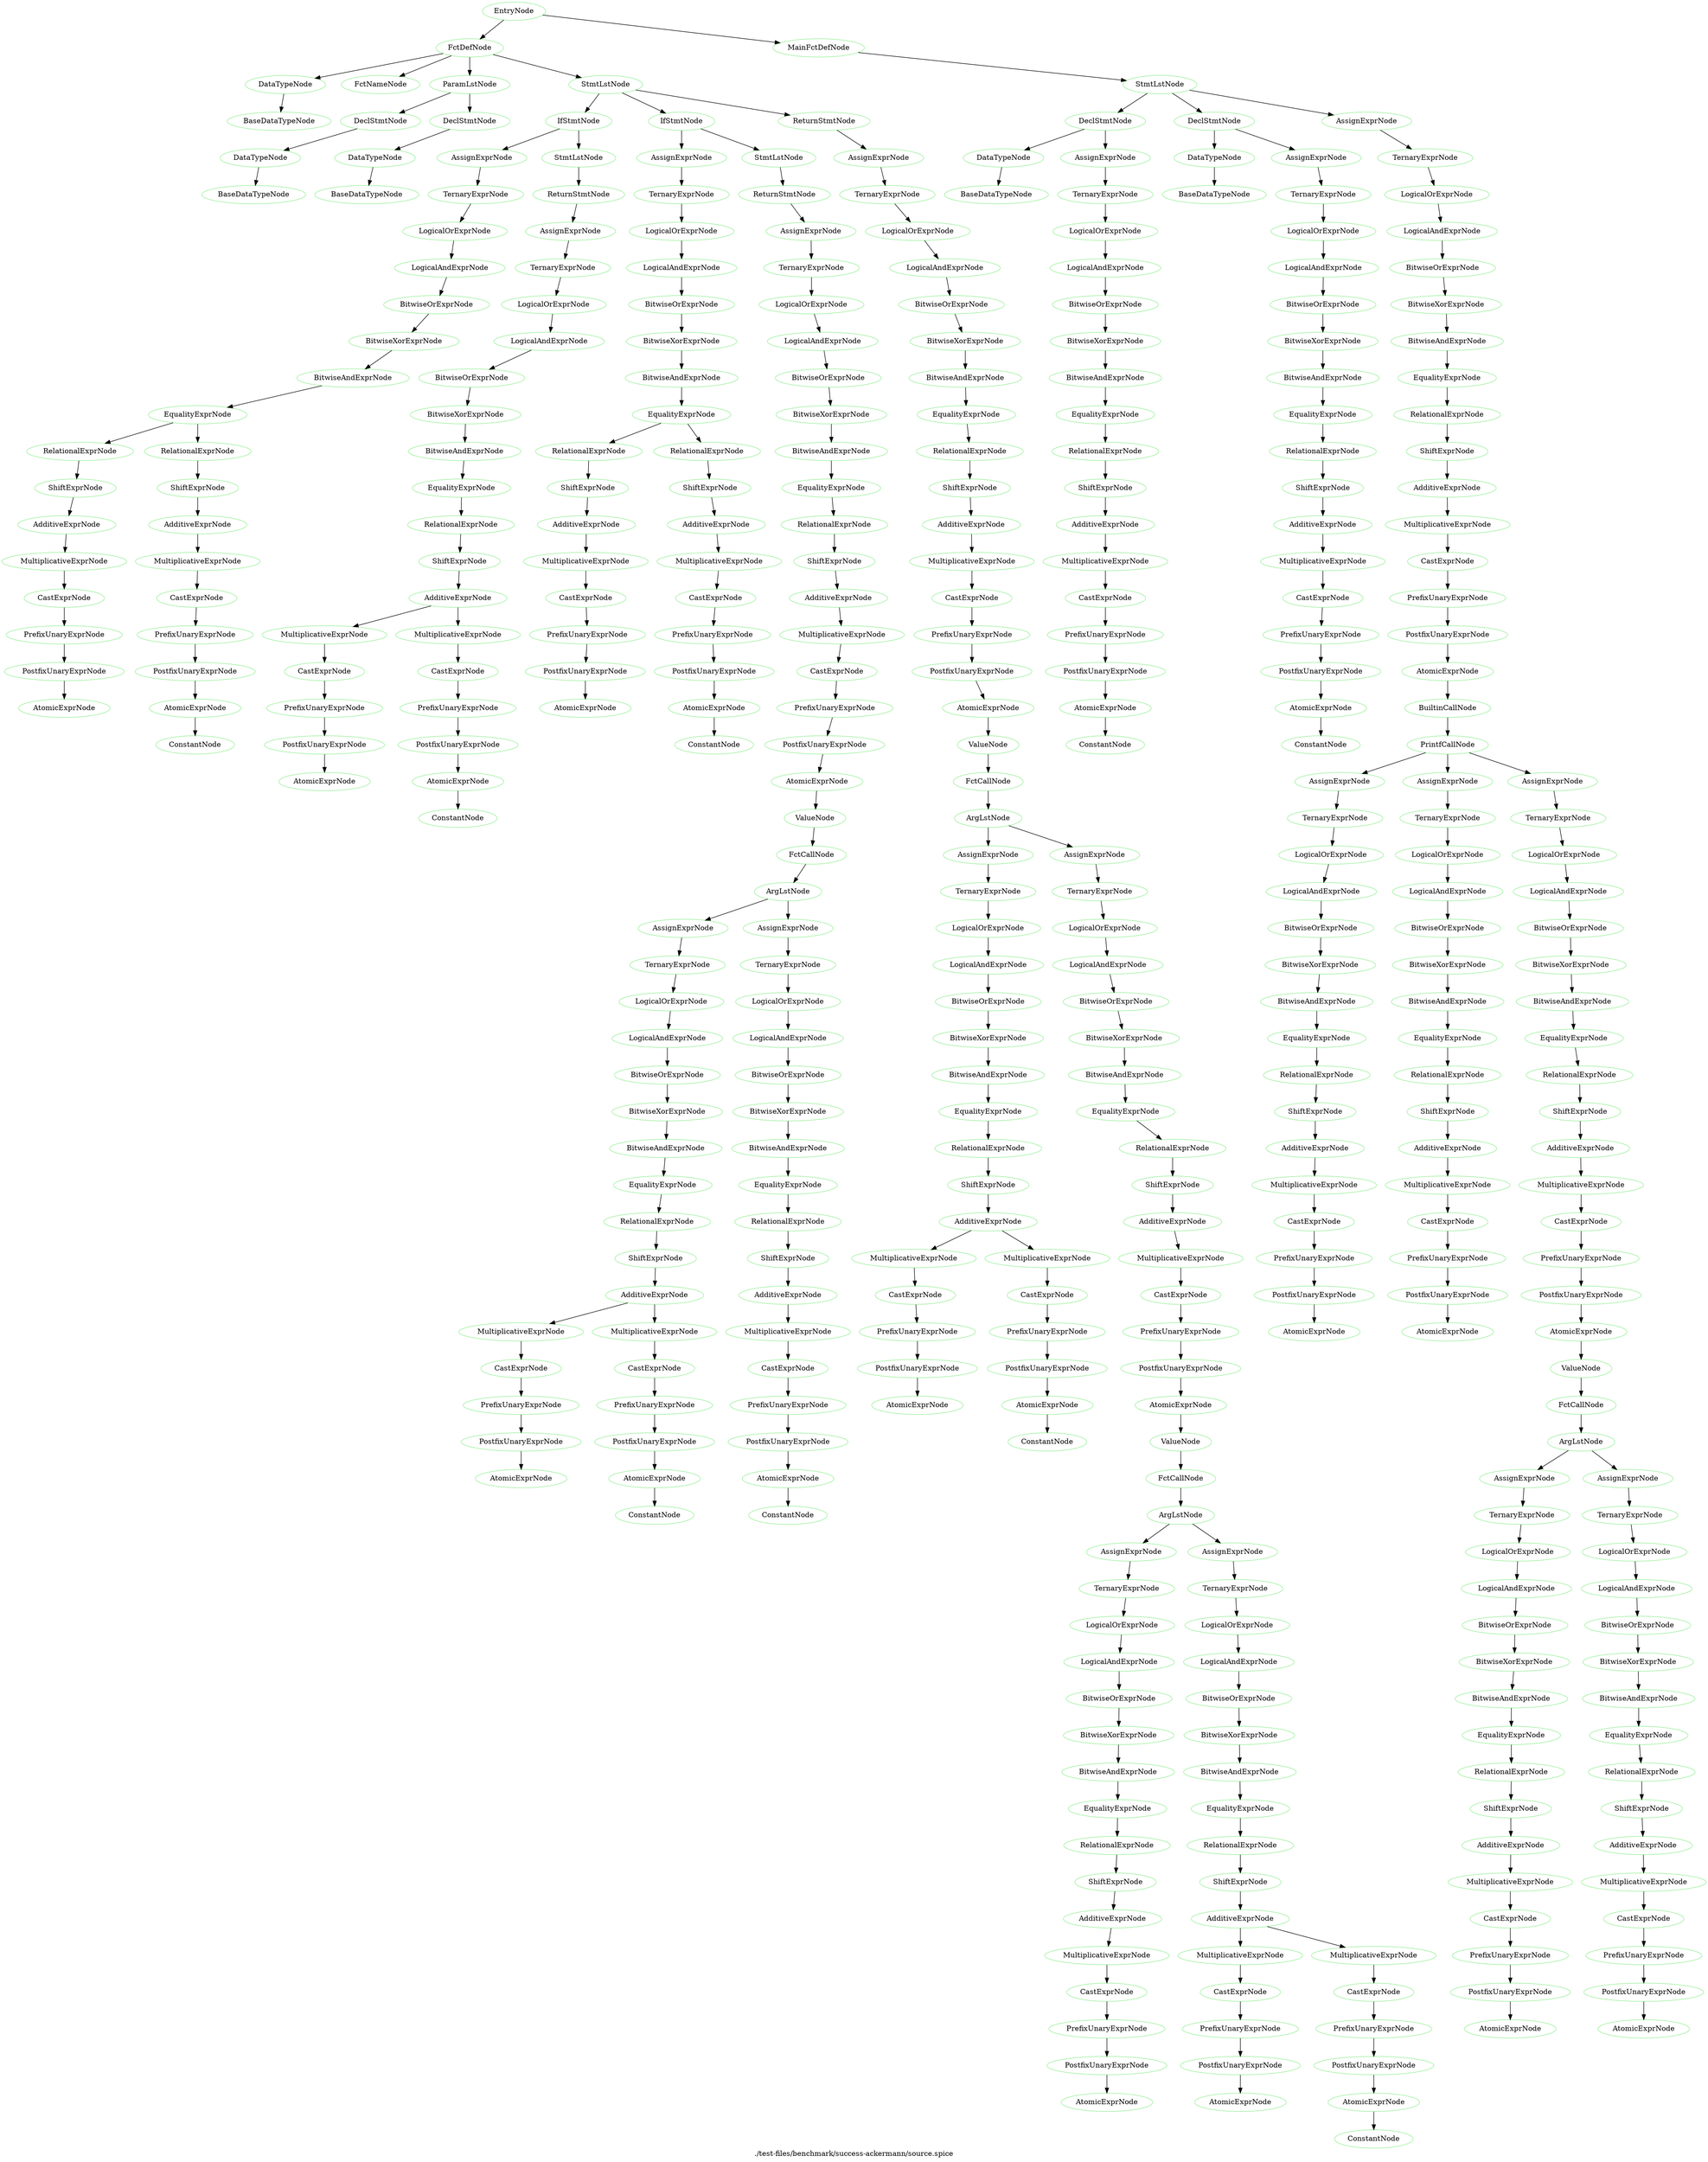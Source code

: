 digraph {
 rankdir="TB";
 label="./test-files/benchmark/success-ackermann/source.spice";
 L1C1_EntryNode [color="lightgreen",label="EntryNode"];
 L1C1_FctDefNode [color="lightgreen",label="FctDefNode"];
 L1C1_EntryNode -> L1C1_FctDefNode;
 L1C3_DataTypeNode [color="lightgreen",label="DataTypeNode"];
 L1C1_FctDefNode -> L1C3_DataTypeNode;
 L1C3_BaseDataTypeNode [color="lightgreen",label="BaseDataTypeNode"];
 L1C3_DataTypeNode -> L1C3_BaseDataTypeNode;
 L1C8_FctNameNode [color="lightgreen",label="FctNameNode"];
 L1C1_FctDefNode -> L1C8_FctNameNode;
 L1C12_ParamLstNode [color="lightgreen",label="ParamLstNode"];
 L1C1_FctDefNode -> L1C12_ParamLstNode;
 L1C12_DeclStmtNode [color="lightgreen",label="DeclStmtNode"];
 L1C12_ParamLstNode -> L1C12_DeclStmtNode;
 L1C12_DataTypeNode [color="lightgreen",label="DataTypeNode"];
 L1C12_DeclStmtNode -> L1C12_DataTypeNode;
 L1C12_BaseDataTypeNode [color="lightgreen",label="BaseDataTypeNode"];
 L1C12_DataTypeNode -> L1C12_BaseDataTypeNode;
 L1C19_DeclStmtNode [color="lightgreen",label="DeclStmtNode"];
 L1C12_ParamLstNode -> L1C19_DeclStmtNode;
 L1C19_DataTypeNode [color="lightgreen",label="DataTypeNode"];
 L1C19_DeclStmtNode -> L1C19_DataTypeNode;
 L1C19_BaseDataTypeNode [color="lightgreen",label="BaseDataTypeNode"];
 L1C19_DataTypeNode -> L1C19_BaseDataTypeNode;
 L1C26_StmtLstNode [color="lightgreen",label="StmtLstNode"];
 L1C1_FctDefNode -> L1C26_StmtLstNode;
 L2C5_IfStmtNode [color="lightgreen",label="IfStmtNode"];
 L1C26_StmtLstNode -> L2C5_IfStmtNode;
 L2C8_AssignExprNode [color="lightgreen",label="AssignExprNode"];
 L2C5_IfStmtNode -> L2C8_AssignExprNode;
 L2C8_TernaryExprNode [color="lightgreen",label="TernaryExprNode"];
 L2C8_AssignExprNode -> L2C8_TernaryExprNode;
 L2C8_LogicalOrExprNode [color="lightgreen",label="LogicalOrExprNode"];
 L2C8_TernaryExprNode -> L2C8_LogicalOrExprNode;
 L2C8_LogicalAndExprNode [color="lightgreen",label="LogicalAndExprNode"];
 L2C8_LogicalOrExprNode -> L2C8_LogicalAndExprNode;
 L2C8_BitwiseOrExprNode [color="lightgreen",label="BitwiseOrExprNode"];
 L2C8_LogicalAndExprNode -> L2C8_BitwiseOrExprNode;
 L2C8_BitwiseXorExprNode [color="lightgreen",label="BitwiseXorExprNode"];
 L2C8_BitwiseOrExprNode -> L2C8_BitwiseXorExprNode;
 L2C8_BitwiseAndExprNode [color="lightgreen",label="BitwiseAndExprNode"];
 L2C8_BitwiseXorExprNode -> L2C8_BitwiseAndExprNode;
 L2C8_EqualityExprNode [color="lightgreen",label="EqualityExprNode"];
 L2C8_BitwiseAndExprNode -> L2C8_EqualityExprNode;
 L2C8_RelationalExprNode [color="lightgreen",label="RelationalExprNode"];
 L2C8_EqualityExprNode -> L2C8_RelationalExprNode;
 L2C8_ShiftExprNode [color="lightgreen",label="ShiftExprNode"];
 L2C8_RelationalExprNode -> L2C8_ShiftExprNode;
 L2C8_AdditiveExprNode [color="lightgreen",label="AdditiveExprNode"];
 L2C8_ShiftExprNode -> L2C8_AdditiveExprNode;
 L2C8_MultiplicativeExprNode [color="lightgreen",label="MultiplicativeExprNode"];
 L2C8_AdditiveExprNode -> L2C8_MultiplicativeExprNode;
 L2C8_CastExprNode [color="lightgreen",label="CastExprNode"];
 L2C8_MultiplicativeExprNode -> L2C8_CastExprNode;
 L2C8_PrefixUnaryExprNode [color="lightgreen",label="PrefixUnaryExprNode"];
 L2C8_CastExprNode -> L2C8_PrefixUnaryExprNode;
 L2C8_PostfixUnaryExprNode [color="lightgreen",label="PostfixUnaryExprNode"];
 L2C8_PrefixUnaryExprNode -> L2C8_PostfixUnaryExprNode;
 L2C8_AtomicExprNode [color="lightgreen",label="AtomicExprNode"];
 L2C8_PostfixUnaryExprNode -> L2C8_AtomicExprNode;
 L2C13_RelationalExprNode [color="lightgreen",label="RelationalExprNode"];
 L2C8_EqualityExprNode -> L2C13_RelationalExprNode;
 L2C13_ShiftExprNode [color="lightgreen",label="ShiftExprNode"];
 L2C13_RelationalExprNode -> L2C13_ShiftExprNode;
 L2C13_AdditiveExprNode [color="lightgreen",label="AdditiveExprNode"];
 L2C13_ShiftExprNode -> L2C13_AdditiveExprNode;
 L2C13_MultiplicativeExprNode [color="lightgreen",label="MultiplicativeExprNode"];
 L2C13_AdditiveExprNode -> L2C13_MultiplicativeExprNode;
 L2C13_CastExprNode [color="lightgreen",label="CastExprNode"];
 L2C13_MultiplicativeExprNode -> L2C13_CastExprNode;
 L2C13_PrefixUnaryExprNode [color="lightgreen",label="PrefixUnaryExprNode"];
 L2C13_CastExprNode -> L2C13_PrefixUnaryExprNode;
 L2C13_PostfixUnaryExprNode [color="lightgreen",label="PostfixUnaryExprNode"];
 L2C13_PrefixUnaryExprNode -> L2C13_PostfixUnaryExprNode;
 L2C13_AtomicExprNode [color="lightgreen",label="AtomicExprNode"];
 L2C13_PostfixUnaryExprNode -> L2C13_AtomicExprNode;
 L2C13_ConstantNode [color="lightgreen",label="ConstantNode"];
 L2C13_AtomicExprNode -> L2C13_ConstantNode;
 L2C15_StmtLstNode [color="lightgreen",label="StmtLstNode"];
 L2C5_IfStmtNode -> L2C15_StmtLstNode;
 L2C17_ReturnStmtNode [color="lightgreen",label="ReturnStmtNode"];
 L2C15_StmtLstNode -> L2C17_ReturnStmtNode;
 L2C24_AssignExprNode [color="lightgreen",label="AssignExprNode"];
 L2C17_ReturnStmtNode -> L2C24_AssignExprNode;
 L2C24_TernaryExprNode [color="lightgreen",label="TernaryExprNode"];
 L2C24_AssignExprNode -> L2C24_TernaryExprNode;
 L2C24_LogicalOrExprNode [color="lightgreen",label="LogicalOrExprNode"];
 L2C24_TernaryExprNode -> L2C24_LogicalOrExprNode;
 L2C24_LogicalAndExprNode [color="lightgreen",label="LogicalAndExprNode"];
 L2C24_LogicalOrExprNode -> L2C24_LogicalAndExprNode;
 L2C24_BitwiseOrExprNode [color="lightgreen",label="BitwiseOrExprNode"];
 L2C24_LogicalAndExprNode -> L2C24_BitwiseOrExprNode;
 L2C24_BitwiseXorExprNode [color="lightgreen",label="BitwiseXorExprNode"];
 L2C24_BitwiseOrExprNode -> L2C24_BitwiseXorExprNode;
 L2C24_BitwiseAndExprNode [color="lightgreen",label="BitwiseAndExprNode"];
 L2C24_BitwiseXorExprNode -> L2C24_BitwiseAndExprNode;
 L2C24_EqualityExprNode [color="lightgreen",label="EqualityExprNode"];
 L2C24_BitwiseAndExprNode -> L2C24_EqualityExprNode;
 L2C24_RelationalExprNode [color="lightgreen",label="RelationalExprNode"];
 L2C24_EqualityExprNode -> L2C24_RelationalExprNode;
 L2C24_ShiftExprNode [color="lightgreen",label="ShiftExprNode"];
 L2C24_RelationalExprNode -> L2C24_ShiftExprNode;
 L2C24_AdditiveExprNode [color="lightgreen",label="AdditiveExprNode"];
 L2C24_ShiftExprNode -> L2C24_AdditiveExprNode;
 L2C24_MultiplicativeExprNode [color="lightgreen",label="MultiplicativeExprNode"];
 L2C24_AdditiveExprNode -> L2C24_MultiplicativeExprNode;
 L2C24_CastExprNode [color="lightgreen",label="CastExprNode"];
 L2C24_MultiplicativeExprNode -> L2C24_CastExprNode;
 L2C24_PrefixUnaryExprNode [color="lightgreen",label="PrefixUnaryExprNode"];
 L2C24_CastExprNode -> L2C24_PrefixUnaryExprNode;
 L2C24_PostfixUnaryExprNode [color="lightgreen",label="PostfixUnaryExprNode"];
 L2C24_PrefixUnaryExprNode -> L2C24_PostfixUnaryExprNode;
 L2C24_AtomicExprNode [color="lightgreen",label="AtomicExprNode"];
 L2C24_PostfixUnaryExprNode -> L2C24_AtomicExprNode;
 L2C28_MultiplicativeExprNode [color="lightgreen",label="MultiplicativeExprNode"];
 L2C24_AdditiveExprNode -> L2C28_MultiplicativeExprNode;
 L2C28_CastExprNode [color="lightgreen",label="CastExprNode"];
 L2C28_MultiplicativeExprNode -> L2C28_CastExprNode;
 L2C28_PrefixUnaryExprNode [color="lightgreen",label="PrefixUnaryExprNode"];
 L2C28_CastExprNode -> L2C28_PrefixUnaryExprNode;
 L2C28_PostfixUnaryExprNode [color="lightgreen",label="PostfixUnaryExprNode"];
 L2C28_PrefixUnaryExprNode -> L2C28_PostfixUnaryExprNode;
 L2C28_AtomicExprNode [color="lightgreen",label="AtomicExprNode"];
 L2C28_PostfixUnaryExprNode -> L2C28_AtomicExprNode;
 L2C28_ConstantNode [color="lightgreen",label="ConstantNode"];
 L2C28_AtomicExprNode -> L2C28_ConstantNode;
 L3C5_IfStmtNode [color="lightgreen",label="IfStmtNode"];
 L1C26_StmtLstNode -> L3C5_IfStmtNode;
 L3C8_AssignExprNode [color="lightgreen",label="AssignExprNode"];
 L3C5_IfStmtNode -> L3C8_AssignExprNode;
 L3C8_TernaryExprNode [color="lightgreen",label="TernaryExprNode"];
 L3C8_AssignExprNode -> L3C8_TernaryExprNode;
 L3C8_LogicalOrExprNode [color="lightgreen",label="LogicalOrExprNode"];
 L3C8_TernaryExprNode -> L3C8_LogicalOrExprNode;
 L3C8_LogicalAndExprNode [color="lightgreen",label="LogicalAndExprNode"];
 L3C8_LogicalOrExprNode -> L3C8_LogicalAndExprNode;
 L3C8_BitwiseOrExprNode [color="lightgreen",label="BitwiseOrExprNode"];
 L3C8_LogicalAndExprNode -> L3C8_BitwiseOrExprNode;
 L3C8_BitwiseXorExprNode [color="lightgreen",label="BitwiseXorExprNode"];
 L3C8_BitwiseOrExprNode -> L3C8_BitwiseXorExprNode;
 L3C8_BitwiseAndExprNode [color="lightgreen",label="BitwiseAndExprNode"];
 L3C8_BitwiseXorExprNode -> L3C8_BitwiseAndExprNode;
 L3C8_EqualityExprNode [color="lightgreen",label="EqualityExprNode"];
 L3C8_BitwiseAndExprNode -> L3C8_EqualityExprNode;
 L3C8_RelationalExprNode [color="lightgreen",label="RelationalExprNode"];
 L3C8_EqualityExprNode -> L3C8_RelationalExprNode;
 L3C8_ShiftExprNode [color="lightgreen",label="ShiftExprNode"];
 L3C8_RelationalExprNode -> L3C8_ShiftExprNode;
 L3C8_AdditiveExprNode [color="lightgreen",label="AdditiveExprNode"];
 L3C8_ShiftExprNode -> L3C8_AdditiveExprNode;
 L3C8_MultiplicativeExprNode [color="lightgreen",label="MultiplicativeExprNode"];
 L3C8_AdditiveExprNode -> L3C8_MultiplicativeExprNode;
 L3C8_CastExprNode [color="lightgreen",label="CastExprNode"];
 L3C8_MultiplicativeExprNode -> L3C8_CastExprNode;
 L3C8_PrefixUnaryExprNode [color="lightgreen",label="PrefixUnaryExprNode"];
 L3C8_CastExprNode -> L3C8_PrefixUnaryExprNode;
 L3C8_PostfixUnaryExprNode [color="lightgreen",label="PostfixUnaryExprNode"];
 L3C8_PrefixUnaryExprNode -> L3C8_PostfixUnaryExprNode;
 L3C8_AtomicExprNode [color="lightgreen",label="AtomicExprNode"];
 L3C8_PostfixUnaryExprNode -> L3C8_AtomicExprNode;
 L3C13_RelationalExprNode [color="lightgreen",label="RelationalExprNode"];
 L3C8_EqualityExprNode -> L3C13_RelationalExprNode;
 L3C13_ShiftExprNode [color="lightgreen",label="ShiftExprNode"];
 L3C13_RelationalExprNode -> L3C13_ShiftExprNode;
 L3C13_AdditiveExprNode [color="lightgreen",label="AdditiveExprNode"];
 L3C13_ShiftExprNode -> L3C13_AdditiveExprNode;
 L3C13_MultiplicativeExprNode [color="lightgreen",label="MultiplicativeExprNode"];
 L3C13_AdditiveExprNode -> L3C13_MultiplicativeExprNode;
 L3C13_CastExprNode [color="lightgreen",label="CastExprNode"];
 L3C13_MultiplicativeExprNode -> L3C13_CastExprNode;
 L3C13_PrefixUnaryExprNode [color="lightgreen",label="PrefixUnaryExprNode"];
 L3C13_CastExprNode -> L3C13_PrefixUnaryExprNode;
 L3C13_PostfixUnaryExprNode [color="lightgreen",label="PostfixUnaryExprNode"];
 L3C13_PrefixUnaryExprNode -> L3C13_PostfixUnaryExprNode;
 L3C13_AtomicExprNode [color="lightgreen",label="AtomicExprNode"];
 L3C13_PostfixUnaryExprNode -> L3C13_AtomicExprNode;
 L3C13_ConstantNode [color="lightgreen",label="ConstantNode"];
 L3C13_AtomicExprNode -> L3C13_ConstantNode;
 L3C15_StmtLstNode [color="lightgreen",label="StmtLstNode"];
 L3C5_IfStmtNode -> L3C15_StmtLstNode;
 L3C17_ReturnStmtNode [color="lightgreen",label="ReturnStmtNode"];
 L3C15_StmtLstNode -> L3C17_ReturnStmtNode;
 L3C24_AssignExprNode [color="lightgreen",label="AssignExprNode"];
 L3C17_ReturnStmtNode -> L3C24_AssignExprNode;
 L3C24_TernaryExprNode [color="lightgreen",label="TernaryExprNode"];
 L3C24_AssignExprNode -> L3C24_TernaryExprNode;
 L3C24_LogicalOrExprNode [color="lightgreen",label="LogicalOrExprNode"];
 L3C24_TernaryExprNode -> L3C24_LogicalOrExprNode;
 L3C24_LogicalAndExprNode [color="lightgreen",label="LogicalAndExprNode"];
 L3C24_LogicalOrExprNode -> L3C24_LogicalAndExprNode;
 L3C24_BitwiseOrExprNode [color="lightgreen",label="BitwiseOrExprNode"];
 L3C24_LogicalAndExprNode -> L3C24_BitwiseOrExprNode;
 L3C24_BitwiseXorExprNode [color="lightgreen",label="BitwiseXorExprNode"];
 L3C24_BitwiseOrExprNode -> L3C24_BitwiseXorExprNode;
 L3C24_BitwiseAndExprNode [color="lightgreen",label="BitwiseAndExprNode"];
 L3C24_BitwiseXorExprNode -> L3C24_BitwiseAndExprNode;
 L3C24_EqualityExprNode [color="lightgreen",label="EqualityExprNode"];
 L3C24_BitwiseAndExprNode -> L3C24_EqualityExprNode;
 L3C24_RelationalExprNode [color="lightgreen",label="RelationalExprNode"];
 L3C24_EqualityExprNode -> L3C24_RelationalExprNode;
 L3C24_ShiftExprNode [color="lightgreen",label="ShiftExprNode"];
 L3C24_RelationalExprNode -> L3C24_ShiftExprNode;
 L3C24_AdditiveExprNode [color="lightgreen",label="AdditiveExprNode"];
 L3C24_ShiftExprNode -> L3C24_AdditiveExprNode;
 L3C24_MultiplicativeExprNode [color="lightgreen",label="MultiplicativeExprNode"];
 L3C24_AdditiveExprNode -> L3C24_MultiplicativeExprNode;
 L3C24_CastExprNode [color="lightgreen",label="CastExprNode"];
 L3C24_MultiplicativeExprNode -> L3C24_CastExprNode;
 L3C24_PrefixUnaryExprNode [color="lightgreen",label="PrefixUnaryExprNode"];
 L3C24_CastExprNode -> L3C24_PrefixUnaryExprNode;
 L3C24_PostfixUnaryExprNode [color="lightgreen",label="PostfixUnaryExprNode"];
 L3C24_PrefixUnaryExprNode -> L3C24_PostfixUnaryExprNode;
 L3C24_AtomicExprNode [color="lightgreen",label="AtomicExprNode"];
 L3C24_PostfixUnaryExprNode -> L3C24_AtomicExprNode;
 L3C24_ValueNode [color="lightgreen",label="ValueNode"];
 L3C24_AtomicExprNode -> L3C24_ValueNode;
 L3C24_FctCallNode [color="lightgreen",label="FctCallNode"];
 L3C24_ValueNode -> L3C24_FctCallNode;
 L3C28_ArgLstNode [color="lightgreen",label="ArgLstNode"];
 L3C24_FctCallNode -> L3C28_ArgLstNode;
 L3C28_AssignExprNode [color="lightgreen",label="AssignExprNode"];
 L3C28_ArgLstNode -> L3C28_AssignExprNode;
 L3C28_TernaryExprNode [color="lightgreen",label="TernaryExprNode"];
 L3C28_AssignExprNode -> L3C28_TernaryExprNode;
 L3C28_LogicalOrExprNode [color="lightgreen",label="LogicalOrExprNode"];
 L3C28_TernaryExprNode -> L3C28_LogicalOrExprNode;
 L3C28_LogicalAndExprNode [color="lightgreen",label="LogicalAndExprNode"];
 L3C28_LogicalOrExprNode -> L3C28_LogicalAndExprNode;
 L3C28_BitwiseOrExprNode [color="lightgreen",label="BitwiseOrExprNode"];
 L3C28_LogicalAndExprNode -> L3C28_BitwiseOrExprNode;
 L3C28_BitwiseXorExprNode [color="lightgreen",label="BitwiseXorExprNode"];
 L3C28_BitwiseOrExprNode -> L3C28_BitwiseXorExprNode;
 L3C28_BitwiseAndExprNode [color="lightgreen",label="BitwiseAndExprNode"];
 L3C28_BitwiseXorExprNode -> L3C28_BitwiseAndExprNode;
 L3C28_EqualityExprNode [color="lightgreen",label="EqualityExprNode"];
 L3C28_BitwiseAndExprNode -> L3C28_EqualityExprNode;
 L3C28_RelationalExprNode [color="lightgreen",label="RelationalExprNode"];
 L3C28_EqualityExprNode -> L3C28_RelationalExprNode;
 L3C28_ShiftExprNode [color="lightgreen",label="ShiftExprNode"];
 L3C28_RelationalExprNode -> L3C28_ShiftExprNode;
 L3C28_AdditiveExprNode [color="lightgreen",label="AdditiveExprNode"];
 L3C28_ShiftExprNode -> L3C28_AdditiveExprNode;
 L3C28_MultiplicativeExprNode [color="lightgreen",label="MultiplicativeExprNode"];
 L3C28_AdditiveExprNode -> L3C28_MultiplicativeExprNode;
 L3C28_CastExprNode [color="lightgreen",label="CastExprNode"];
 L3C28_MultiplicativeExprNode -> L3C28_CastExprNode;
 L3C28_PrefixUnaryExprNode [color="lightgreen",label="PrefixUnaryExprNode"];
 L3C28_CastExprNode -> L3C28_PrefixUnaryExprNode;
 L3C28_PostfixUnaryExprNode [color="lightgreen",label="PostfixUnaryExprNode"];
 L3C28_PrefixUnaryExprNode -> L3C28_PostfixUnaryExprNode;
 L3C28_AtomicExprNode [color="lightgreen",label="AtomicExprNode"];
 L3C28_PostfixUnaryExprNode -> L3C28_AtomicExprNode;
 L3C32_MultiplicativeExprNode [color="lightgreen",label="MultiplicativeExprNode"];
 L3C28_AdditiveExprNode -> L3C32_MultiplicativeExprNode;
 L3C32_CastExprNode [color="lightgreen",label="CastExprNode"];
 L3C32_MultiplicativeExprNode -> L3C32_CastExprNode;
 L3C32_PrefixUnaryExprNode [color="lightgreen",label="PrefixUnaryExprNode"];
 L3C32_CastExprNode -> L3C32_PrefixUnaryExprNode;
 L3C32_PostfixUnaryExprNode [color="lightgreen",label="PostfixUnaryExprNode"];
 L3C32_PrefixUnaryExprNode -> L3C32_PostfixUnaryExprNode;
 L3C32_AtomicExprNode [color="lightgreen",label="AtomicExprNode"];
 L3C32_PostfixUnaryExprNode -> L3C32_AtomicExprNode;
 L3C32_ConstantNode [color="lightgreen",label="ConstantNode"];
 L3C32_AtomicExprNode -> L3C32_ConstantNode;
 L3C35_AssignExprNode [color="lightgreen",label="AssignExprNode"];
 L3C28_ArgLstNode -> L3C35_AssignExprNode;
 L3C35_TernaryExprNode [color="lightgreen",label="TernaryExprNode"];
 L3C35_AssignExprNode -> L3C35_TernaryExprNode;
 L3C35_LogicalOrExprNode [color="lightgreen",label="LogicalOrExprNode"];
 L3C35_TernaryExprNode -> L3C35_LogicalOrExprNode;
 L3C35_LogicalAndExprNode [color="lightgreen",label="LogicalAndExprNode"];
 L3C35_LogicalOrExprNode -> L3C35_LogicalAndExprNode;
 L3C35_BitwiseOrExprNode [color="lightgreen",label="BitwiseOrExprNode"];
 L3C35_LogicalAndExprNode -> L3C35_BitwiseOrExprNode;
 L3C35_BitwiseXorExprNode [color="lightgreen",label="BitwiseXorExprNode"];
 L3C35_BitwiseOrExprNode -> L3C35_BitwiseXorExprNode;
 L3C35_BitwiseAndExprNode [color="lightgreen",label="BitwiseAndExprNode"];
 L3C35_BitwiseXorExprNode -> L3C35_BitwiseAndExprNode;
 L3C35_EqualityExprNode [color="lightgreen",label="EqualityExprNode"];
 L3C35_BitwiseAndExprNode -> L3C35_EqualityExprNode;
 L3C35_RelationalExprNode [color="lightgreen",label="RelationalExprNode"];
 L3C35_EqualityExprNode -> L3C35_RelationalExprNode;
 L3C35_ShiftExprNode [color="lightgreen",label="ShiftExprNode"];
 L3C35_RelationalExprNode -> L3C35_ShiftExprNode;
 L3C35_AdditiveExprNode [color="lightgreen",label="AdditiveExprNode"];
 L3C35_ShiftExprNode -> L3C35_AdditiveExprNode;
 L3C35_MultiplicativeExprNode [color="lightgreen",label="MultiplicativeExprNode"];
 L3C35_AdditiveExprNode -> L3C35_MultiplicativeExprNode;
 L3C35_CastExprNode [color="lightgreen",label="CastExprNode"];
 L3C35_MultiplicativeExprNode -> L3C35_CastExprNode;
 L3C35_PrefixUnaryExprNode [color="lightgreen",label="PrefixUnaryExprNode"];
 L3C35_CastExprNode -> L3C35_PrefixUnaryExprNode;
 L3C35_PostfixUnaryExprNode [color="lightgreen",label="PostfixUnaryExprNode"];
 L3C35_PrefixUnaryExprNode -> L3C35_PostfixUnaryExprNode;
 L3C35_AtomicExprNode [color="lightgreen",label="AtomicExprNode"];
 L3C35_PostfixUnaryExprNode -> L3C35_AtomicExprNode;
 L3C35_ConstantNode [color="lightgreen",label="ConstantNode"];
 L3C35_AtomicExprNode -> L3C35_ConstantNode;
 L4C5_ReturnStmtNode [color="lightgreen",label="ReturnStmtNode"];
 L1C26_StmtLstNode -> L4C5_ReturnStmtNode;
 L4C12_AssignExprNode [color="lightgreen",label="AssignExprNode"];
 L4C5_ReturnStmtNode -> L4C12_AssignExprNode;
 L4C12_TernaryExprNode [color="lightgreen",label="TernaryExprNode"];
 L4C12_AssignExprNode -> L4C12_TernaryExprNode;
 L4C12_LogicalOrExprNode [color="lightgreen",label="LogicalOrExprNode"];
 L4C12_TernaryExprNode -> L4C12_LogicalOrExprNode;
 L4C12_LogicalAndExprNode [color="lightgreen",label="LogicalAndExprNode"];
 L4C12_LogicalOrExprNode -> L4C12_LogicalAndExprNode;
 L4C12_BitwiseOrExprNode [color="lightgreen",label="BitwiseOrExprNode"];
 L4C12_LogicalAndExprNode -> L4C12_BitwiseOrExprNode;
 L4C12_BitwiseXorExprNode [color="lightgreen",label="BitwiseXorExprNode"];
 L4C12_BitwiseOrExprNode -> L4C12_BitwiseXorExprNode;
 L4C12_BitwiseAndExprNode [color="lightgreen",label="BitwiseAndExprNode"];
 L4C12_BitwiseXorExprNode -> L4C12_BitwiseAndExprNode;
 L4C12_EqualityExprNode [color="lightgreen",label="EqualityExprNode"];
 L4C12_BitwiseAndExprNode -> L4C12_EqualityExprNode;
 L4C12_RelationalExprNode [color="lightgreen",label="RelationalExprNode"];
 L4C12_EqualityExprNode -> L4C12_RelationalExprNode;
 L4C12_ShiftExprNode [color="lightgreen",label="ShiftExprNode"];
 L4C12_RelationalExprNode -> L4C12_ShiftExprNode;
 L4C12_AdditiveExprNode [color="lightgreen",label="AdditiveExprNode"];
 L4C12_ShiftExprNode -> L4C12_AdditiveExprNode;
 L4C12_MultiplicativeExprNode [color="lightgreen",label="MultiplicativeExprNode"];
 L4C12_AdditiveExprNode -> L4C12_MultiplicativeExprNode;
 L4C12_CastExprNode [color="lightgreen",label="CastExprNode"];
 L4C12_MultiplicativeExprNode -> L4C12_CastExprNode;
 L4C12_PrefixUnaryExprNode [color="lightgreen",label="PrefixUnaryExprNode"];
 L4C12_CastExprNode -> L4C12_PrefixUnaryExprNode;
 L4C12_PostfixUnaryExprNode [color="lightgreen",label="PostfixUnaryExprNode"];
 L4C12_PrefixUnaryExprNode -> L4C12_PostfixUnaryExprNode;
 L4C12_AtomicExprNode [color="lightgreen",label="AtomicExprNode"];
 L4C12_PostfixUnaryExprNode -> L4C12_AtomicExprNode;
 L4C12_ValueNode [color="lightgreen",label="ValueNode"];
 L4C12_AtomicExprNode -> L4C12_ValueNode;
 L4C12_FctCallNode [color="lightgreen",label="FctCallNode"];
 L4C12_ValueNode -> L4C12_FctCallNode;
 L4C16_ArgLstNode [color="lightgreen",label="ArgLstNode"];
 L4C12_FctCallNode -> L4C16_ArgLstNode;
 L4C16_AssignExprNode [color="lightgreen",label="AssignExprNode"];
 L4C16_ArgLstNode -> L4C16_AssignExprNode;
 L4C16_TernaryExprNode [color="lightgreen",label="TernaryExprNode"];
 L4C16_AssignExprNode -> L4C16_TernaryExprNode;
 L4C16_LogicalOrExprNode [color="lightgreen",label="LogicalOrExprNode"];
 L4C16_TernaryExprNode -> L4C16_LogicalOrExprNode;
 L4C16_LogicalAndExprNode [color="lightgreen",label="LogicalAndExprNode"];
 L4C16_LogicalOrExprNode -> L4C16_LogicalAndExprNode;
 L4C16_BitwiseOrExprNode [color="lightgreen",label="BitwiseOrExprNode"];
 L4C16_LogicalAndExprNode -> L4C16_BitwiseOrExprNode;
 L4C16_BitwiseXorExprNode [color="lightgreen",label="BitwiseXorExprNode"];
 L4C16_BitwiseOrExprNode -> L4C16_BitwiseXorExprNode;
 L4C16_BitwiseAndExprNode [color="lightgreen",label="BitwiseAndExprNode"];
 L4C16_BitwiseXorExprNode -> L4C16_BitwiseAndExprNode;
 L4C16_EqualityExprNode [color="lightgreen",label="EqualityExprNode"];
 L4C16_BitwiseAndExprNode -> L4C16_EqualityExprNode;
 L4C16_RelationalExprNode [color="lightgreen",label="RelationalExprNode"];
 L4C16_EqualityExprNode -> L4C16_RelationalExprNode;
 L4C16_ShiftExprNode [color="lightgreen",label="ShiftExprNode"];
 L4C16_RelationalExprNode -> L4C16_ShiftExprNode;
 L4C16_AdditiveExprNode [color="lightgreen",label="AdditiveExprNode"];
 L4C16_ShiftExprNode -> L4C16_AdditiveExprNode;
 L4C16_MultiplicativeExprNode [color="lightgreen",label="MultiplicativeExprNode"];
 L4C16_AdditiveExprNode -> L4C16_MultiplicativeExprNode;
 L4C16_CastExprNode [color="lightgreen",label="CastExprNode"];
 L4C16_MultiplicativeExprNode -> L4C16_CastExprNode;
 L4C16_PrefixUnaryExprNode [color="lightgreen",label="PrefixUnaryExprNode"];
 L4C16_CastExprNode -> L4C16_PrefixUnaryExprNode;
 L4C16_PostfixUnaryExprNode [color="lightgreen",label="PostfixUnaryExprNode"];
 L4C16_PrefixUnaryExprNode -> L4C16_PostfixUnaryExprNode;
 L4C16_AtomicExprNode [color="lightgreen",label="AtomicExprNode"];
 L4C16_PostfixUnaryExprNode -> L4C16_AtomicExprNode;
 L4C20_MultiplicativeExprNode [color="lightgreen",label="MultiplicativeExprNode"];
 L4C16_AdditiveExprNode -> L4C20_MultiplicativeExprNode;
 L4C20_CastExprNode [color="lightgreen",label="CastExprNode"];
 L4C20_MultiplicativeExprNode -> L4C20_CastExprNode;
 L4C20_PrefixUnaryExprNode [color="lightgreen",label="PrefixUnaryExprNode"];
 L4C20_CastExprNode -> L4C20_PrefixUnaryExprNode;
 L4C20_PostfixUnaryExprNode [color="lightgreen",label="PostfixUnaryExprNode"];
 L4C20_PrefixUnaryExprNode -> L4C20_PostfixUnaryExprNode;
 L4C20_AtomicExprNode [color="lightgreen",label="AtomicExprNode"];
 L4C20_PostfixUnaryExprNode -> L4C20_AtomicExprNode;
 L4C20_ConstantNode [color="lightgreen",label="ConstantNode"];
 L4C20_AtomicExprNode -> L4C20_ConstantNode;
 L4C23_AssignExprNode [color="lightgreen",label="AssignExprNode"];
 L4C16_ArgLstNode -> L4C23_AssignExprNode;
 L4C23_TernaryExprNode [color="lightgreen",label="TernaryExprNode"];
 L4C23_AssignExprNode -> L4C23_TernaryExprNode;
 L4C23_LogicalOrExprNode [color="lightgreen",label="LogicalOrExprNode"];
 L4C23_TernaryExprNode -> L4C23_LogicalOrExprNode;
 L4C23_LogicalAndExprNode [color="lightgreen",label="LogicalAndExprNode"];
 L4C23_LogicalOrExprNode -> L4C23_LogicalAndExprNode;
 L4C23_BitwiseOrExprNode [color="lightgreen",label="BitwiseOrExprNode"];
 L4C23_LogicalAndExprNode -> L4C23_BitwiseOrExprNode;
 L4C23_BitwiseXorExprNode [color="lightgreen",label="BitwiseXorExprNode"];
 L4C23_BitwiseOrExprNode -> L4C23_BitwiseXorExprNode;
 L4C23_BitwiseAndExprNode [color="lightgreen",label="BitwiseAndExprNode"];
 L4C23_BitwiseXorExprNode -> L4C23_BitwiseAndExprNode;
 L4C23_EqualityExprNode [color="lightgreen",label="EqualityExprNode"];
 L4C23_BitwiseAndExprNode -> L4C23_EqualityExprNode;
 L4C23_RelationalExprNode [color="lightgreen",label="RelationalExprNode"];
 L4C23_EqualityExprNode -> L4C23_RelationalExprNode;
 L4C23_ShiftExprNode [color="lightgreen",label="ShiftExprNode"];
 L4C23_RelationalExprNode -> L4C23_ShiftExprNode;
 L4C23_AdditiveExprNode [color="lightgreen",label="AdditiveExprNode"];
 L4C23_ShiftExprNode -> L4C23_AdditiveExprNode;
 L4C23_MultiplicativeExprNode [color="lightgreen",label="MultiplicativeExprNode"];
 L4C23_AdditiveExprNode -> L4C23_MultiplicativeExprNode;
 L4C23_CastExprNode [color="lightgreen",label="CastExprNode"];
 L4C23_MultiplicativeExprNode -> L4C23_CastExprNode;
 L4C23_PrefixUnaryExprNode [color="lightgreen",label="PrefixUnaryExprNode"];
 L4C23_CastExprNode -> L4C23_PrefixUnaryExprNode;
 L4C23_PostfixUnaryExprNode [color="lightgreen",label="PostfixUnaryExprNode"];
 L4C23_PrefixUnaryExprNode -> L4C23_PostfixUnaryExprNode;
 L4C23_AtomicExprNode [color="lightgreen",label="AtomicExprNode"];
 L4C23_PostfixUnaryExprNode -> L4C23_AtomicExprNode;
 L4C23_ValueNode [color="lightgreen",label="ValueNode"];
 L4C23_AtomicExprNode -> L4C23_ValueNode;
 L4C23_FctCallNode [color="lightgreen",label="FctCallNode"];
 L4C23_ValueNode -> L4C23_FctCallNode;
 L4C27_ArgLstNode [color="lightgreen",label="ArgLstNode"];
 L4C23_FctCallNode -> L4C27_ArgLstNode;
 L4C27_AssignExprNode [color="lightgreen",label="AssignExprNode"];
 L4C27_ArgLstNode -> L4C27_AssignExprNode;
 L4C27_TernaryExprNode [color="lightgreen",label="TernaryExprNode"];
 L4C27_AssignExprNode -> L4C27_TernaryExprNode;
 L4C27_LogicalOrExprNode [color="lightgreen",label="LogicalOrExprNode"];
 L4C27_TernaryExprNode -> L4C27_LogicalOrExprNode;
 L4C27_LogicalAndExprNode [color="lightgreen",label="LogicalAndExprNode"];
 L4C27_LogicalOrExprNode -> L4C27_LogicalAndExprNode;
 L4C27_BitwiseOrExprNode [color="lightgreen",label="BitwiseOrExprNode"];
 L4C27_LogicalAndExprNode -> L4C27_BitwiseOrExprNode;
 L4C27_BitwiseXorExprNode [color="lightgreen",label="BitwiseXorExprNode"];
 L4C27_BitwiseOrExprNode -> L4C27_BitwiseXorExprNode;
 L4C27_BitwiseAndExprNode [color="lightgreen",label="BitwiseAndExprNode"];
 L4C27_BitwiseXorExprNode -> L4C27_BitwiseAndExprNode;
 L4C27_EqualityExprNode [color="lightgreen",label="EqualityExprNode"];
 L4C27_BitwiseAndExprNode -> L4C27_EqualityExprNode;
 L4C27_RelationalExprNode [color="lightgreen",label="RelationalExprNode"];
 L4C27_EqualityExprNode -> L4C27_RelationalExprNode;
 L4C27_ShiftExprNode [color="lightgreen",label="ShiftExprNode"];
 L4C27_RelationalExprNode -> L4C27_ShiftExprNode;
 L4C27_AdditiveExprNode [color="lightgreen",label="AdditiveExprNode"];
 L4C27_ShiftExprNode -> L4C27_AdditiveExprNode;
 L4C27_MultiplicativeExprNode [color="lightgreen",label="MultiplicativeExprNode"];
 L4C27_AdditiveExprNode -> L4C27_MultiplicativeExprNode;
 L4C27_CastExprNode [color="lightgreen",label="CastExprNode"];
 L4C27_MultiplicativeExprNode -> L4C27_CastExprNode;
 L4C27_PrefixUnaryExprNode [color="lightgreen",label="PrefixUnaryExprNode"];
 L4C27_CastExprNode -> L4C27_PrefixUnaryExprNode;
 L4C27_PostfixUnaryExprNode [color="lightgreen",label="PostfixUnaryExprNode"];
 L4C27_PrefixUnaryExprNode -> L4C27_PostfixUnaryExprNode;
 L4C27_AtomicExprNode [color="lightgreen",label="AtomicExprNode"];
 L4C27_PostfixUnaryExprNode -> L4C27_AtomicExprNode;
 L4C30_AssignExprNode [color="lightgreen",label="AssignExprNode"];
 L4C27_ArgLstNode -> L4C30_AssignExprNode;
 L4C30_TernaryExprNode [color="lightgreen",label="TernaryExprNode"];
 L4C30_AssignExprNode -> L4C30_TernaryExprNode;
 L4C30_LogicalOrExprNode [color="lightgreen",label="LogicalOrExprNode"];
 L4C30_TernaryExprNode -> L4C30_LogicalOrExprNode;
 L4C30_LogicalAndExprNode [color="lightgreen",label="LogicalAndExprNode"];
 L4C30_LogicalOrExprNode -> L4C30_LogicalAndExprNode;
 L4C30_BitwiseOrExprNode [color="lightgreen",label="BitwiseOrExprNode"];
 L4C30_LogicalAndExprNode -> L4C30_BitwiseOrExprNode;
 L4C30_BitwiseXorExprNode [color="lightgreen",label="BitwiseXorExprNode"];
 L4C30_BitwiseOrExprNode -> L4C30_BitwiseXorExprNode;
 L4C30_BitwiseAndExprNode [color="lightgreen",label="BitwiseAndExprNode"];
 L4C30_BitwiseXorExprNode -> L4C30_BitwiseAndExprNode;
 L4C30_EqualityExprNode [color="lightgreen",label="EqualityExprNode"];
 L4C30_BitwiseAndExprNode -> L4C30_EqualityExprNode;
 L4C30_RelationalExprNode [color="lightgreen",label="RelationalExprNode"];
 L4C30_EqualityExprNode -> L4C30_RelationalExprNode;
 L4C30_ShiftExprNode [color="lightgreen",label="ShiftExprNode"];
 L4C30_RelationalExprNode -> L4C30_ShiftExprNode;
 L4C30_AdditiveExprNode [color="lightgreen",label="AdditiveExprNode"];
 L4C30_ShiftExprNode -> L4C30_AdditiveExprNode;
 L4C30_MultiplicativeExprNode [color="lightgreen",label="MultiplicativeExprNode"];
 L4C30_AdditiveExprNode -> L4C30_MultiplicativeExprNode;
 L4C30_CastExprNode [color="lightgreen",label="CastExprNode"];
 L4C30_MultiplicativeExprNode -> L4C30_CastExprNode;
 L4C30_PrefixUnaryExprNode [color="lightgreen",label="PrefixUnaryExprNode"];
 L4C30_CastExprNode -> L4C30_PrefixUnaryExprNode;
 L4C30_PostfixUnaryExprNode [color="lightgreen",label="PostfixUnaryExprNode"];
 L4C30_PrefixUnaryExprNode -> L4C30_PostfixUnaryExprNode;
 L4C30_AtomicExprNode [color="lightgreen",label="AtomicExprNode"];
 L4C30_PostfixUnaryExprNode -> L4C30_AtomicExprNode;
 L4C34_MultiplicativeExprNode [color="lightgreen",label="MultiplicativeExprNode"];
 L4C30_AdditiveExprNode -> L4C34_MultiplicativeExprNode;
 L4C34_CastExprNode [color="lightgreen",label="CastExprNode"];
 L4C34_MultiplicativeExprNode -> L4C34_CastExprNode;
 L4C34_PrefixUnaryExprNode [color="lightgreen",label="PrefixUnaryExprNode"];
 L4C34_CastExprNode -> L4C34_PrefixUnaryExprNode;
 L4C34_PostfixUnaryExprNode [color="lightgreen",label="PostfixUnaryExprNode"];
 L4C34_PrefixUnaryExprNode -> L4C34_PostfixUnaryExprNode;
 L4C34_AtomicExprNode [color="lightgreen",label="AtomicExprNode"];
 L4C34_PostfixUnaryExprNode -> L4C34_AtomicExprNode;
 L4C34_ConstantNode [color="lightgreen",label="ConstantNode"];
 L4C34_AtomicExprNode -> L4C34_ConstantNode;
 L7C1_MainFctDefNode [color="lightgreen",label="MainFctDefNode"];
 L1C1_EntryNode -> L7C1_MainFctDefNode;
 L7C15_StmtLstNode [color="lightgreen",label="StmtLstNode"];
 L7C1_MainFctDefNode -> L7C15_StmtLstNode;
 L8C5_DeclStmtNode [color="lightgreen",label="DeclStmtNode"];
 L7C15_StmtLstNode -> L8C5_DeclStmtNode;
 L8C5_DataTypeNode [color="lightgreen",label="DataTypeNode"];
 L8C5_DeclStmtNode -> L8C5_DataTypeNode;
 L8C5_BaseDataTypeNode [color="lightgreen",label="BaseDataTypeNode"];
 L8C5_DataTypeNode -> L8C5_BaseDataTypeNode;
 L8C17_AssignExprNode [color="lightgreen",label="AssignExprNode"];
 L8C5_DeclStmtNode -> L8C17_AssignExprNode;
 L8C17_TernaryExprNode [color="lightgreen",label="TernaryExprNode"];
 L8C17_AssignExprNode -> L8C17_TernaryExprNode;
 L8C17_LogicalOrExprNode [color="lightgreen",label="LogicalOrExprNode"];
 L8C17_TernaryExprNode -> L8C17_LogicalOrExprNode;
 L8C17_LogicalAndExprNode [color="lightgreen",label="LogicalAndExprNode"];
 L8C17_LogicalOrExprNode -> L8C17_LogicalAndExprNode;
 L8C17_BitwiseOrExprNode [color="lightgreen",label="BitwiseOrExprNode"];
 L8C17_LogicalAndExprNode -> L8C17_BitwiseOrExprNode;
 L8C17_BitwiseXorExprNode [color="lightgreen",label="BitwiseXorExprNode"];
 L8C17_BitwiseOrExprNode -> L8C17_BitwiseXorExprNode;
 L8C17_BitwiseAndExprNode [color="lightgreen",label="BitwiseAndExprNode"];
 L8C17_BitwiseXorExprNode -> L8C17_BitwiseAndExprNode;
 L8C17_EqualityExprNode [color="lightgreen",label="EqualityExprNode"];
 L8C17_BitwiseAndExprNode -> L8C17_EqualityExprNode;
 L8C17_RelationalExprNode [color="lightgreen",label="RelationalExprNode"];
 L8C17_EqualityExprNode -> L8C17_RelationalExprNode;
 L8C17_ShiftExprNode [color="lightgreen",label="ShiftExprNode"];
 L8C17_RelationalExprNode -> L8C17_ShiftExprNode;
 L8C17_AdditiveExprNode [color="lightgreen",label="AdditiveExprNode"];
 L8C17_ShiftExprNode -> L8C17_AdditiveExprNode;
 L8C17_MultiplicativeExprNode [color="lightgreen",label="MultiplicativeExprNode"];
 L8C17_AdditiveExprNode -> L8C17_MultiplicativeExprNode;
 L8C17_CastExprNode [color="lightgreen",label="CastExprNode"];
 L8C17_MultiplicativeExprNode -> L8C17_CastExprNode;
 L8C17_PrefixUnaryExprNode [color="lightgreen",label="PrefixUnaryExprNode"];
 L8C17_CastExprNode -> L8C17_PrefixUnaryExprNode;
 L8C17_PostfixUnaryExprNode [color="lightgreen",label="PostfixUnaryExprNode"];
 L8C17_PrefixUnaryExprNode -> L8C17_PostfixUnaryExprNode;
 L8C17_AtomicExprNode [color="lightgreen",label="AtomicExprNode"];
 L8C17_PostfixUnaryExprNode -> L8C17_AtomicExprNode;
 L8C17_ConstantNode [color="lightgreen",label="ConstantNode"];
 L8C17_AtomicExprNode -> L8C17_ConstantNode;
 L9C5_DeclStmtNode [color="lightgreen",label="DeclStmtNode"];
 L7C15_StmtLstNode -> L9C5_DeclStmtNode;
 L9C5_DataTypeNode [color="lightgreen",label="DataTypeNode"];
 L9C5_DeclStmtNode -> L9C5_DataTypeNode;
 L9C5_BaseDataTypeNode [color="lightgreen",label="BaseDataTypeNode"];
 L9C5_DataTypeNode -> L9C5_BaseDataTypeNode;
 L9C17_AssignExprNode [color="lightgreen",label="AssignExprNode"];
 L9C5_DeclStmtNode -> L9C17_AssignExprNode;
 L9C17_TernaryExprNode [color="lightgreen",label="TernaryExprNode"];
 L9C17_AssignExprNode -> L9C17_TernaryExprNode;
 L9C17_LogicalOrExprNode [color="lightgreen",label="LogicalOrExprNode"];
 L9C17_TernaryExprNode -> L9C17_LogicalOrExprNode;
 L9C17_LogicalAndExprNode [color="lightgreen",label="LogicalAndExprNode"];
 L9C17_LogicalOrExprNode -> L9C17_LogicalAndExprNode;
 L9C17_BitwiseOrExprNode [color="lightgreen",label="BitwiseOrExprNode"];
 L9C17_LogicalAndExprNode -> L9C17_BitwiseOrExprNode;
 L9C17_BitwiseXorExprNode [color="lightgreen",label="BitwiseXorExprNode"];
 L9C17_BitwiseOrExprNode -> L9C17_BitwiseXorExprNode;
 L9C17_BitwiseAndExprNode [color="lightgreen",label="BitwiseAndExprNode"];
 L9C17_BitwiseXorExprNode -> L9C17_BitwiseAndExprNode;
 L9C17_EqualityExprNode [color="lightgreen",label="EqualityExprNode"];
 L9C17_BitwiseAndExprNode -> L9C17_EqualityExprNode;
 L9C17_RelationalExprNode [color="lightgreen",label="RelationalExprNode"];
 L9C17_EqualityExprNode -> L9C17_RelationalExprNode;
 L9C17_ShiftExprNode [color="lightgreen",label="ShiftExprNode"];
 L9C17_RelationalExprNode -> L9C17_ShiftExprNode;
 L9C17_AdditiveExprNode [color="lightgreen",label="AdditiveExprNode"];
 L9C17_ShiftExprNode -> L9C17_AdditiveExprNode;
 L9C17_MultiplicativeExprNode [color="lightgreen",label="MultiplicativeExprNode"];
 L9C17_AdditiveExprNode -> L9C17_MultiplicativeExprNode;
 L9C17_CastExprNode [color="lightgreen",label="CastExprNode"];
 L9C17_MultiplicativeExprNode -> L9C17_CastExprNode;
 L9C17_PrefixUnaryExprNode [color="lightgreen",label="PrefixUnaryExprNode"];
 L9C17_CastExprNode -> L9C17_PrefixUnaryExprNode;
 L9C17_PostfixUnaryExprNode [color="lightgreen",label="PostfixUnaryExprNode"];
 L9C17_PrefixUnaryExprNode -> L9C17_PostfixUnaryExprNode;
 L9C17_AtomicExprNode [color="lightgreen",label="AtomicExprNode"];
 L9C17_PostfixUnaryExprNode -> L9C17_AtomicExprNode;
 L9C17_ConstantNode [color="lightgreen",label="ConstantNode"];
 L9C17_AtomicExprNode -> L9C17_ConstantNode;
 L10C5_AssignExprNode [color="lightgreen",label="AssignExprNode"];
 L7C15_StmtLstNode -> L10C5_AssignExprNode;
 L10C5_TernaryExprNode [color="lightgreen",label="TernaryExprNode"];
 L10C5_AssignExprNode -> L10C5_TernaryExprNode;
 L10C5_LogicalOrExprNode [color="lightgreen",label="LogicalOrExprNode"];
 L10C5_TernaryExprNode -> L10C5_LogicalOrExprNode;
 L10C5_LogicalAndExprNode [color="lightgreen",label="LogicalAndExprNode"];
 L10C5_LogicalOrExprNode -> L10C5_LogicalAndExprNode;
 L10C5_BitwiseOrExprNode [color="lightgreen",label="BitwiseOrExprNode"];
 L10C5_LogicalAndExprNode -> L10C5_BitwiseOrExprNode;
 L10C5_BitwiseXorExprNode [color="lightgreen",label="BitwiseXorExprNode"];
 L10C5_BitwiseOrExprNode -> L10C5_BitwiseXorExprNode;
 L10C5_BitwiseAndExprNode [color="lightgreen",label="BitwiseAndExprNode"];
 L10C5_BitwiseXorExprNode -> L10C5_BitwiseAndExprNode;
 L10C5_EqualityExprNode [color="lightgreen",label="EqualityExprNode"];
 L10C5_BitwiseAndExprNode -> L10C5_EqualityExprNode;
 L10C5_RelationalExprNode [color="lightgreen",label="RelationalExprNode"];
 L10C5_EqualityExprNode -> L10C5_RelationalExprNode;
 L10C5_ShiftExprNode [color="lightgreen",label="ShiftExprNode"];
 L10C5_RelationalExprNode -> L10C5_ShiftExprNode;
 L10C5_AdditiveExprNode [color="lightgreen",label="AdditiveExprNode"];
 L10C5_ShiftExprNode -> L10C5_AdditiveExprNode;
 L10C5_MultiplicativeExprNode [color="lightgreen",label="MultiplicativeExprNode"];
 L10C5_AdditiveExprNode -> L10C5_MultiplicativeExprNode;
 L10C5_CastExprNode [color="lightgreen",label="CastExprNode"];
 L10C5_MultiplicativeExprNode -> L10C5_CastExprNode;
 L10C5_PrefixUnaryExprNode [color="lightgreen",label="PrefixUnaryExprNode"];
 L10C5_CastExprNode -> L10C5_PrefixUnaryExprNode;
 L10C5_PostfixUnaryExprNode [color="lightgreen",label="PostfixUnaryExprNode"];
 L10C5_PrefixUnaryExprNode -> L10C5_PostfixUnaryExprNode;
 L10C5_AtomicExprNode [color="lightgreen",label="AtomicExprNode"];
 L10C5_PostfixUnaryExprNode -> L10C5_AtomicExprNode;
 L10C5_BuiltinCallNode [color="lightgreen",label="BuiltinCallNode"];
 L10C5_AtomicExprNode -> L10C5_BuiltinCallNode;
 L10C5_PrintfCallNode [color="lightgreen",label="PrintfCallNode"];
 L10C5_BuiltinCallNode -> L10C5_PrintfCallNode;
 L10C51_AssignExprNode [color="lightgreen",label="AssignExprNode"];
 L10C5_PrintfCallNode -> L10C51_AssignExprNode;
 L10C51_TernaryExprNode [color="lightgreen",label="TernaryExprNode"];
 L10C51_AssignExprNode -> L10C51_TernaryExprNode;
 L10C51_LogicalOrExprNode [color="lightgreen",label="LogicalOrExprNode"];
 L10C51_TernaryExprNode -> L10C51_LogicalOrExprNode;
 L10C51_LogicalAndExprNode [color="lightgreen",label="LogicalAndExprNode"];
 L10C51_LogicalOrExprNode -> L10C51_LogicalAndExprNode;
 L10C51_BitwiseOrExprNode [color="lightgreen",label="BitwiseOrExprNode"];
 L10C51_LogicalAndExprNode -> L10C51_BitwiseOrExprNode;
 L10C51_BitwiseXorExprNode [color="lightgreen",label="BitwiseXorExprNode"];
 L10C51_BitwiseOrExprNode -> L10C51_BitwiseXorExprNode;
 L10C51_BitwiseAndExprNode [color="lightgreen",label="BitwiseAndExprNode"];
 L10C51_BitwiseXorExprNode -> L10C51_BitwiseAndExprNode;
 L10C51_EqualityExprNode [color="lightgreen",label="EqualityExprNode"];
 L10C51_BitwiseAndExprNode -> L10C51_EqualityExprNode;
 L10C51_RelationalExprNode [color="lightgreen",label="RelationalExprNode"];
 L10C51_EqualityExprNode -> L10C51_RelationalExprNode;
 L10C51_ShiftExprNode [color="lightgreen",label="ShiftExprNode"];
 L10C51_RelationalExprNode -> L10C51_ShiftExprNode;
 L10C51_AdditiveExprNode [color="lightgreen",label="AdditiveExprNode"];
 L10C51_ShiftExprNode -> L10C51_AdditiveExprNode;
 L10C51_MultiplicativeExprNode [color="lightgreen",label="MultiplicativeExprNode"];
 L10C51_AdditiveExprNode -> L10C51_MultiplicativeExprNode;
 L10C51_CastExprNode [color="lightgreen",label="CastExprNode"];
 L10C51_MultiplicativeExprNode -> L10C51_CastExprNode;
 L10C51_PrefixUnaryExprNode [color="lightgreen",label="PrefixUnaryExprNode"];
 L10C51_CastExprNode -> L10C51_PrefixUnaryExprNode;
 L10C51_PostfixUnaryExprNode [color="lightgreen",label="PostfixUnaryExprNode"];
 L10C51_PrefixUnaryExprNode -> L10C51_PostfixUnaryExprNode;
 L10C51_AtomicExprNode [color="lightgreen",label="AtomicExprNode"];
 L10C51_PostfixUnaryExprNode -> L10C51_AtomicExprNode;
 L10C58_AssignExprNode [color="lightgreen",label="AssignExprNode"];
 L10C5_PrintfCallNode -> L10C58_AssignExprNode;
 L10C58_TernaryExprNode [color="lightgreen",label="TernaryExprNode"];
 L10C58_AssignExprNode -> L10C58_TernaryExprNode;
 L10C58_LogicalOrExprNode [color="lightgreen",label="LogicalOrExprNode"];
 L10C58_TernaryExprNode -> L10C58_LogicalOrExprNode;
 L10C58_LogicalAndExprNode [color="lightgreen",label="LogicalAndExprNode"];
 L10C58_LogicalOrExprNode -> L10C58_LogicalAndExprNode;
 L10C58_BitwiseOrExprNode [color="lightgreen",label="BitwiseOrExprNode"];
 L10C58_LogicalAndExprNode -> L10C58_BitwiseOrExprNode;
 L10C58_BitwiseXorExprNode [color="lightgreen",label="BitwiseXorExprNode"];
 L10C58_BitwiseOrExprNode -> L10C58_BitwiseXorExprNode;
 L10C58_BitwiseAndExprNode [color="lightgreen",label="BitwiseAndExprNode"];
 L10C58_BitwiseXorExprNode -> L10C58_BitwiseAndExprNode;
 L10C58_EqualityExprNode [color="lightgreen",label="EqualityExprNode"];
 L10C58_BitwiseAndExprNode -> L10C58_EqualityExprNode;
 L10C58_RelationalExprNode [color="lightgreen",label="RelationalExprNode"];
 L10C58_EqualityExprNode -> L10C58_RelationalExprNode;
 L10C58_ShiftExprNode [color="lightgreen",label="ShiftExprNode"];
 L10C58_RelationalExprNode -> L10C58_ShiftExprNode;
 L10C58_AdditiveExprNode [color="lightgreen",label="AdditiveExprNode"];
 L10C58_ShiftExprNode -> L10C58_AdditiveExprNode;
 L10C58_MultiplicativeExprNode [color="lightgreen",label="MultiplicativeExprNode"];
 L10C58_AdditiveExprNode -> L10C58_MultiplicativeExprNode;
 L10C58_CastExprNode [color="lightgreen",label="CastExprNode"];
 L10C58_MultiplicativeExprNode -> L10C58_CastExprNode;
 L10C58_PrefixUnaryExprNode [color="lightgreen",label="PrefixUnaryExprNode"];
 L10C58_CastExprNode -> L10C58_PrefixUnaryExprNode;
 L10C58_PostfixUnaryExprNode [color="lightgreen",label="PostfixUnaryExprNode"];
 L10C58_PrefixUnaryExprNode -> L10C58_PostfixUnaryExprNode;
 L10C58_AtomicExprNode [color="lightgreen",label="AtomicExprNode"];
 L10C58_PostfixUnaryExprNode -> L10C58_AtomicExprNode;
 L10C65_AssignExprNode [color="lightgreen",label="AssignExprNode"];
 L10C5_PrintfCallNode -> L10C65_AssignExprNode;
 L10C65_TernaryExprNode [color="lightgreen",label="TernaryExprNode"];
 L10C65_AssignExprNode -> L10C65_TernaryExprNode;
 L10C65_LogicalOrExprNode [color="lightgreen",label="LogicalOrExprNode"];
 L10C65_TernaryExprNode -> L10C65_LogicalOrExprNode;
 L10C65_LogicalAndExprNode [color="lightgreen",label="LogicalAndExprNode"];
 L10C65_LogicalOrExprNode -> L10C65_LogicalAndExprNode;
 L10C65_BitwiseOrExprNode [color="lightgreen",label="BitwiseOrExprNode"];
 L10C65_LogicalAndExprNode -> L10C65_BitwiseOrExprNode;
 L10C65_BitwiseXorExprNode [color="lightgreen",label="BitwiseXorExprNode"];
 L10C65_BitwiseOrExprNode -> L10C65_BitwiseXorExprNode;
 L10C65_BitwiseAndExprNode [color="lightgreen",label="BitwiseAndExprNode"];
 L10C65_BitwiseXorExprNode -> L10C65_BitwiseAndExprNode;
 L10C65_EqualityExprNode [color="lightgreen",label="EqualityExprNode"];
 L10C65_BitwiseAndExprNode -> L10C65_EqualityExprNode;
 L10C65_RelationalExprNode [color="lightgreen",label="RelationalExprNode"];
 L10C65_EqualityExprNode -> L10C65_RelationalExprNode;
 L10C65_ShiftExprNode [color="lightgreen",label="ShiftExprNode"];
 L10C65_RelationalExprNode -> L10C65_ShiftExprNode;
 L10C65_AdditiveExprNode [color="lightgreen",label="AdditiveExprNode"];
 L10C65_ShiftExprNode -> L10C65_AdditiveExprNode;
 L10C65_MultiplicativeExprNode [color="lightgreen",label="MultiplicativeExprNode"];
 L10C65_AdditiveExprNode -> L10C65_MultiplicativeExprNode;
 L10C65_CastExprNode [color="lightgreen",label="CastExprNode"];
 L10C65_MultiplicativeExprNode -> L10C65_CastExprNode;
 L10C65_PrefixUnaryExprNode [color="lightgreen",label="PrefixUnaryExprNode"];
 L10C65_CastExprNode -> L10C65_PrefixUnaryExprNode;
 L10C65_PostfixUnaryExprNode [color="lightgreen",label="PostfixUnaryExprNode"];
 L10C65_PrefixUnaryExprNode -> L10C65_PostfixUnaryExprNode;
 L10C65_AtomicExprNode [color="lightgreen",label="AtomicExprNode"];
 L10C65_PostfixUnaryExprNode -> L10C65_AtomicExprNode;
 L10C65_ValueNode [color="lightgreen",label="ValueNode"];
 L10C65_AtomicExprNode -> L10C65_ValueNode;
 L10C65_FctCallNode [color="lightgreen",label="FctCallNode"];
 L10C65_ValueNode -> L10C65_FctCallNode;
 L10C69_ArgLstNode [color="lightgreen",label="ArgLstNode"];
 L10C65_FctCallNode -> L10C69_ArgLstNode;
 L10C69_AssignExprNode [color="lightgreen",label="AssignExprNode"];
 L10C69_ArgLstNode -> L10C69_AssignExprNode;
 L10C69_TernaryExprNode [color="lightgreen",label="TernaryExprNode"];
 L10C69_AssignExprNode -> L10C69_TernaryExprNode;
 L10C69_LogicalOrExprNode [color="lightgreen",label="LogicalOrExprNode"];
 L10C69_TernaryExprNode -> L10C69_LogicalOrExprNode;
 L10C69_LogicalAndExprNode [color="lightgreen",label="LogicalAndExprNode"];
 L10C69_LogicalOrExprNode -> L10C69_LogicalAndExprNode;
 L10C69_BitwiseOrExprNode [color="lightgreen",label="BitwiseOrExprNode"];
 L10C69_LogicalAndExprNode -> L10C69_BitwiseOrExprNode;
 L10C69_BitwiseXorExprNode [color="lightgreen",label="BitwiseXorExprNode"];
 L10C69_BitwiseOrExprNode -> L10C69_BitwiseXorExprNode;
 L10C69_BitwiseAndExprNode [color="lightgreen",label="BitwiseAndExprNode"];
 L10C69_BitwiseXorExprNode -> L10C69_BitwiseAndExprNode;
 L10C69_EqualityExprNode [color="lightgreen",label="EqualityExprNode"];
 L10C69_BitwiseAndExprNode -> L10C69_EqualityExprNode;
 L10C69_RelationalExprNode [color="lightgreen",label="RelationalExprNode"];
 L10C69_EqualityExprNode -> L10C69_RelationalExprNode;
 L10C69_ShiftExprNode [color="lightgreen",label="ShiftExprNode"];
 L10C69_RelationalExprNode -> L10C69_ShiftExprNode;
 L10C69_AdditiveExprNode [color="lightgreen",label="AdditiveExprNode"];
 L10C69_ShiftExprNode -> L10C69_AdditiveExprNode;
 L10C69_MultiplicativeExprNode [color="lightgreen",label="MultiplicativeExprNode"];
 L10C69_AdditiveExprNode -> L10C69_MultiplicativeExprNode;
 L10C69_CastExprNode [color="lightgreen",label="CastExprNode"];
 L10C69_MultiplicativeExprNode -> L10C69_CastExprNode;
 L10C69_PrefixUnaryExprNode [color="lightgreen",label="PrefixUnaryExprNode"];
 L10C69_CastExprNode -> L10C69_PrefixUnaryExprNode;
 L10C69_PostfixUnaryExprNode [color="lightgreen",label="PostfixUnaryExprNode"];
 L10C69_PrefixUnaryExprNode -> L10C69_PostfixUnaryExprNode;
 L10C69_AtomicExprNode [color="lightgreen",label="AtomicExprNode"];
 L10C69_PostfixUnaryExprNode -> L10C69_AtomicExprNode;
 L10C76_AssignExprNode [color="lightgreen",label="AssignExprNode"];
 L10C69_ArgLstNode -> L10C76_AssignExprNode;
 L10C76_TernaryExprNode [color="lightgreen",label="TernaryExprNode"];
 L10C76_AssignExprNode -> L10C76_TernaryExprNode;
 L10C76_LogicalOrExprNode [color="lightgreen",label="LogicalOrExprNode"];
 L10C76_TernaryExprNode -> L10C76_LogicalOrExprNode;
 L10C76_LogicalAndExprNode [color="lightgreen",label="LogicalAndExprNode"];
 L10C76_LogicalOrExprNode -> L10C76_LogicalAndExprNode;
 L10C76_BitwiseOrExprNode [color="lightgreen",label="BitwiseOrExprNode"];
 L10C76_LogicalAndExprNode -> L10C76_BitwiseOrExprNode;
 L10C76_BitwiseXorExprNode [color="lightgreen",label="BitwiseXorExprNode"];
 L10C76_BitwiseOrExprNode -> L10C76_BitwiseXorExprNode;
 L10C76_BitwiseAndExprNode [color="lightgreen",label="BitwiseAndExprNode"];
 L10C76_BitwiseXorExprNode -> L10C76_BitwiseAndExprNode;
 L10C76_EqualityExprNode [color="lightgreen",label="EqualityExprNode"];
 L10C76_BitwiseAndExprNode -> L10C76_EqualityExprNode;
 L10C76_RelationalExprNode [color="lightgreen",label="RelationalExprNode"];
 L10C76_EqualityExprNode -> L10C76_RelationalExprNode;
 L10C76_ShiftExprNode [color="lightgreen",label="ShiftExprNode"];
 L10C76_RelationalExprNode -> L10C76_ShiftExprNode;
 L10C76_AdditiveExprNode [color="lightgreen",label="AdditiveExprNode"];
 L10C76_ShiftExprNode -> L10C76_AdditiveExprNode;
 L10C76_MultiplicativeExprNode [color="lightgreen",label="MultiplicativeExprNode"];
 L10C76_AdditiveExprNode -> L10C76_MultiplicativeExprNode;
 L10C76_CastExprNode [color="lightgreen",label="CastExprNode"];
 L10C76_MultiplicativeExprNode -> L10C76_CastExprNode;
 L10C76_PrefixUnaryExprNode [color="lightgreen",label="PrefixUnaryExprNode"];
 L10C76_CastExprNode -> L10C76_PrefixUnaryExprNode;
 L10C76_PostfixUnaryExprNode [color="lightgreen",label="PostfixUnaryExprNode"];
 L10C76_PrefixUnaryExprNode -> L10C76_PostfixUnaryExprNode;
 L10C76_AtomicExprNode [color="lightgreen",label="AtomicExprNode"];
 L10C76_PostfixUnaryExprNode -> L10C76_AtomicExprNode;
}